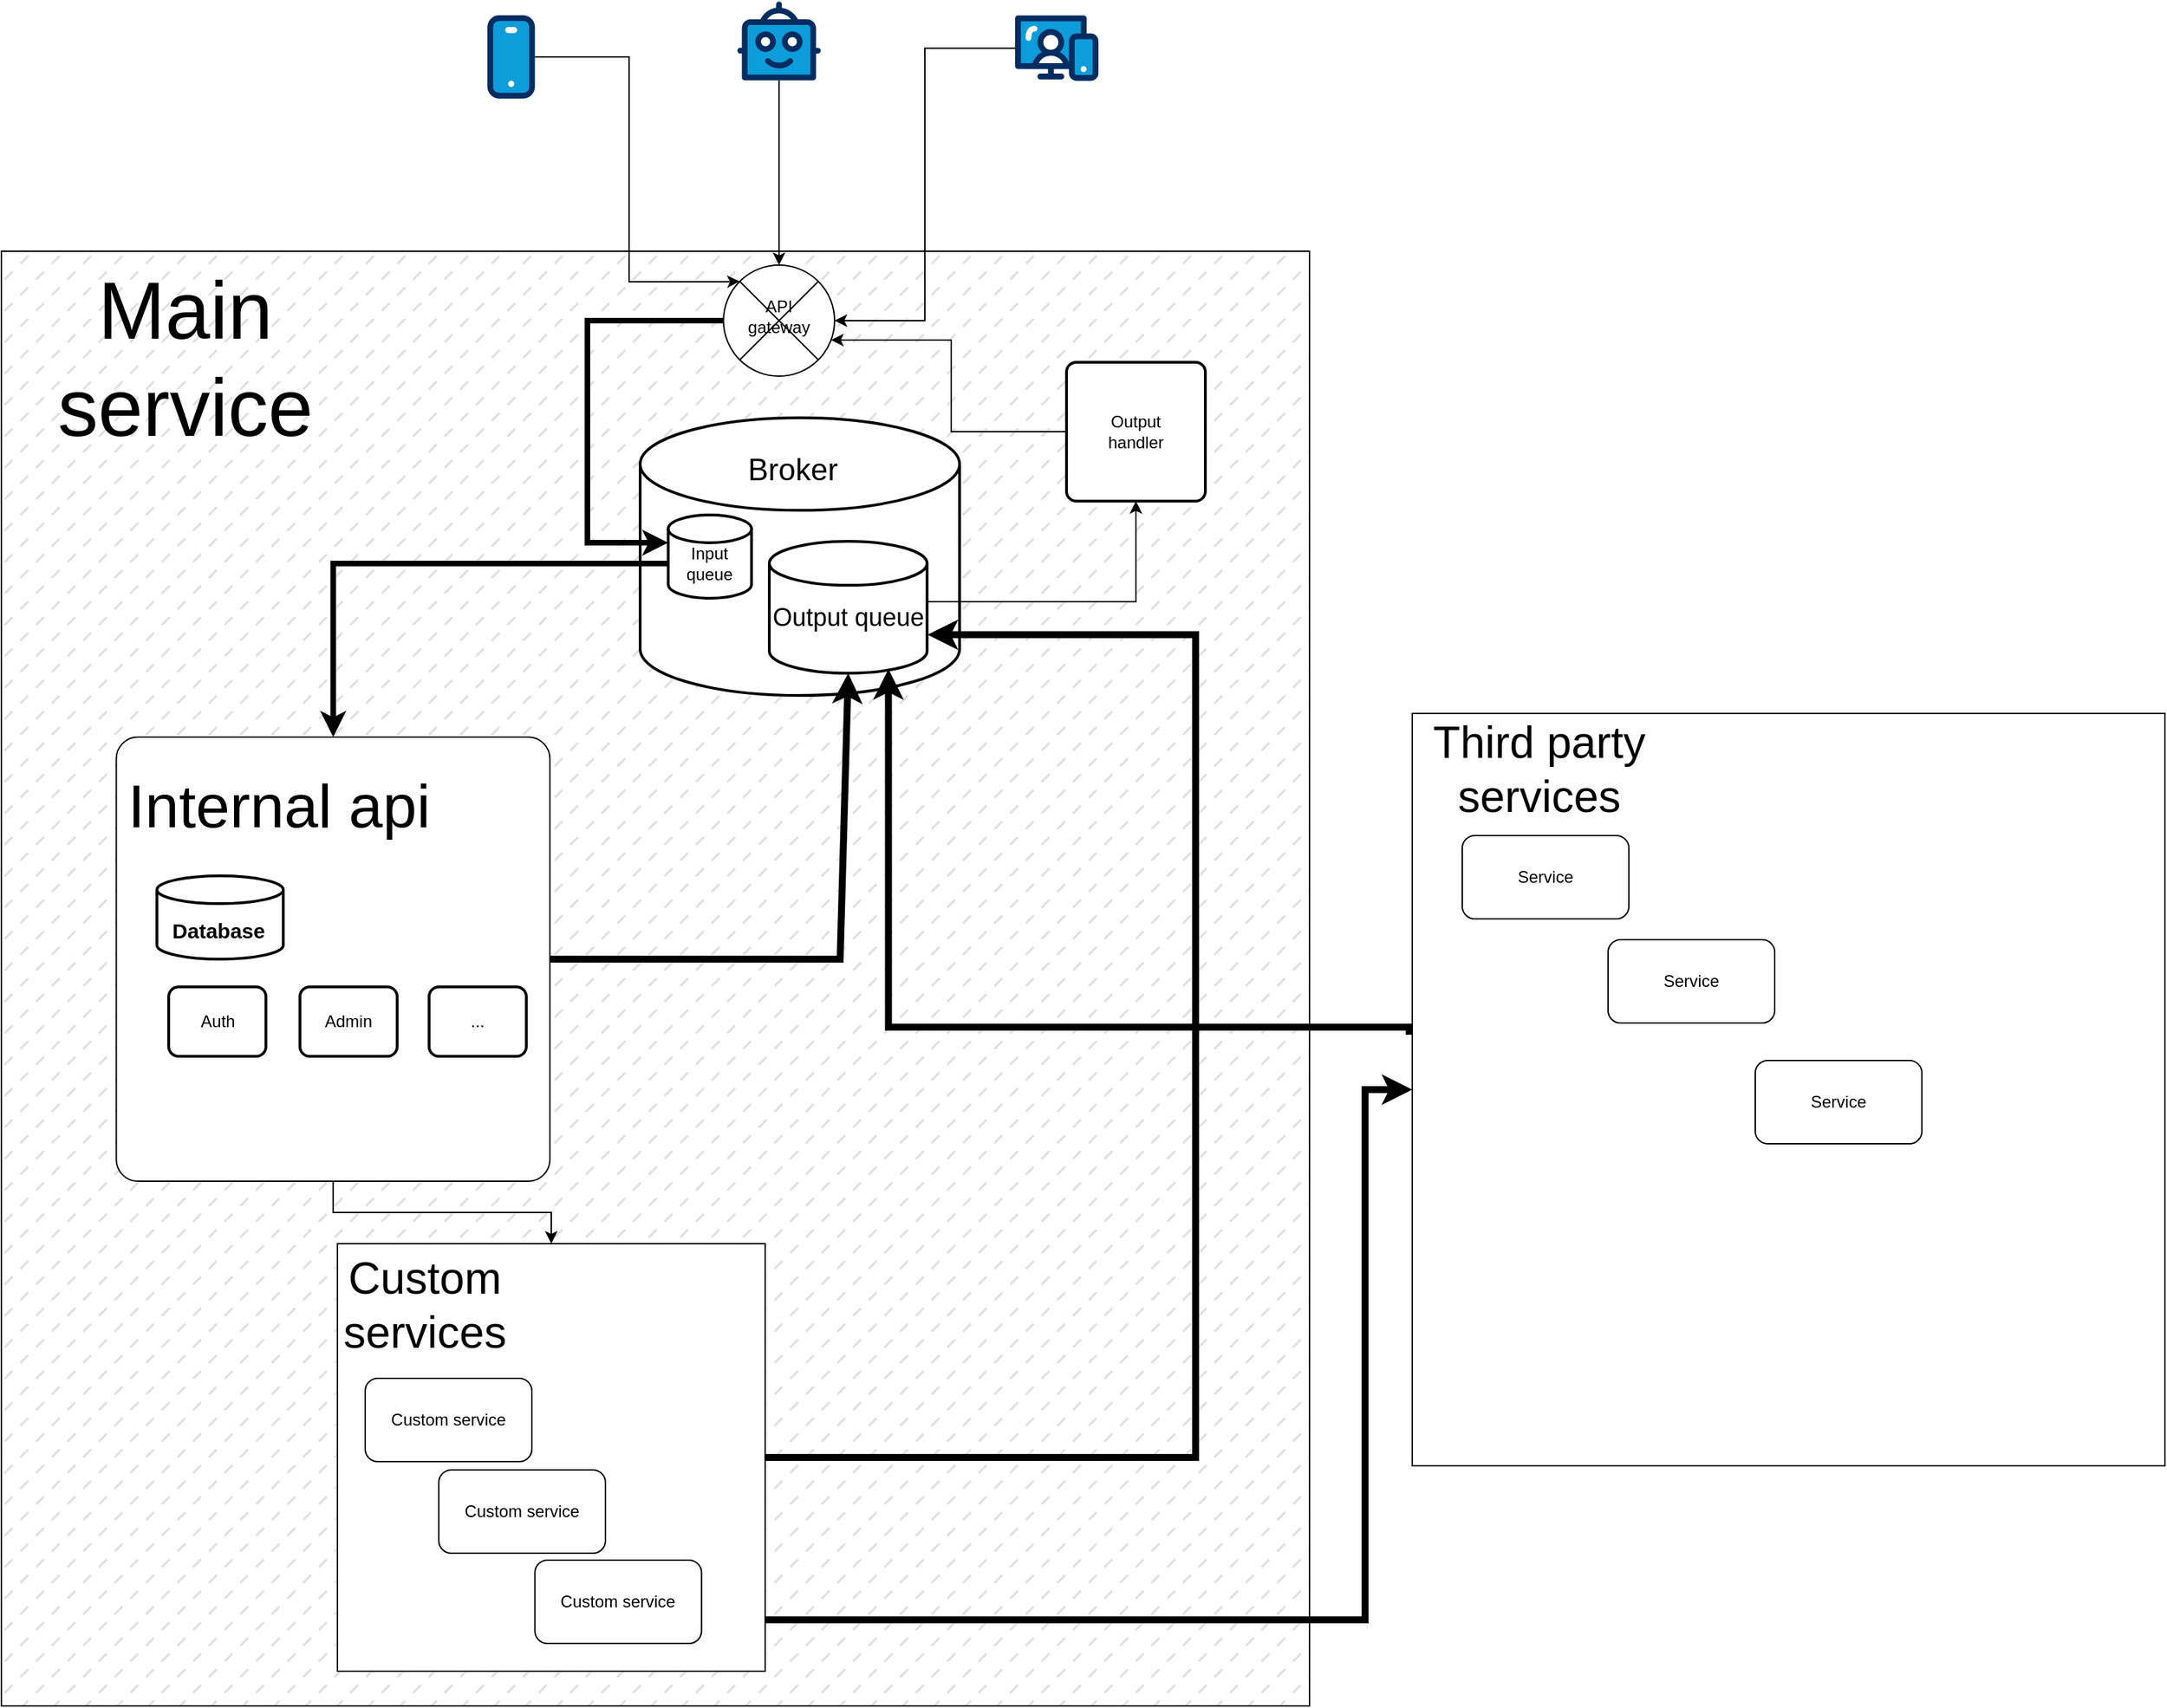 <mxfile version="23.0.2" type="github">
  <diagram name="Страница — 1" id="3ypb12OLn9cbFuzDpMZV">
    <mxGraphModel dx="2264" dy="1156" grid="0" gridSize="10" guides="1" tooltips="1" connect="1" arrows="1" fold="1" page="1" pageScale="1" pageWidth="1654" pageHeight="2336" math="0" shadow="0">
      <root>
        <mxCell id="0" />
        <mxCell id="1" parent="0" />
        <mxCell id="QA4K_AYcnJ7Ef9XnevaO-1" value="" style="rounded=0;whiteSpace=wrap;html=1;fillColor=#dedede;fillStyle=dashed;" vertex="1" parent="1">
          <mxGeometry x="60" y="300" width="942" height="1048" as="geometry" />
        </mxCell>
        <mxCell id="QA4K_AYcnJ7Ef9XnevaO-2" style="edgeStyle=orthogonalEdgeStyle;rounded=0;orthogonalLoop=1;jettySize=auto;html=1;" edge="1" parent="1" source="QA4K_AYcnJ7Ef9XnevaO-3" target="QA4K_AYcnJ7Ef9XnevaO-8">
          <mxGeometry relative="1" as="geometry" />
        </mxCell>
        <mxCell id="QA4K_AYcnJ7Ef9XnevaO-3" value="" style="verticalLabelPosition=bottom;aspect=fixed;html=1;shape=mxgraph.salesforce.bots;" vertex="1" parent="1">
          <mxGeometry x="590" y="120" width="60" height="57" as="geometry" />
        </mxCell>
        <mxCell id="QA4K_AYcnJ7Ef9XnevaO-4" style="edgeStyle=orthogonalEdgeStyle;rounded=0;orthogonalLoop=1;jettySize=auto;html=1;entryX=1;entryY=0.5;entryDx=0;entryDy=0;" edge="1" parent="1" source="QA4K_AYcnJ7Ef9XnevaO-5" target="QA4K_AYcnJ7Ef9XnevaO-8">
          <mxGeometry relative="1" as="geometry" />
        </mxCell>
        <mxCell id="QA4K_AYcnJ7Ef9XnevaO-5" value="" style="verticalLabelPosition=bottom;aspect=fixed;html=1;shape=mxgraph.salesforce.web;" vertex="1" parent="1">
          <mxGeometry x="790" y="130" width="60" height="47.4" as="geometry" />
        </mxCell>
        <mxCell id="QA4K_AYcnJ7Ef9XnevaO-6" style="edgeStyle=orthogonalEdgeStyle;rounded=0;orthogonalLoop=1;jettySize=auto;html=1;entryX=0;entryY=0;entryDx=0;entryDy=0;" edge="1" parent="1" source="QA4K_AYcnJ7Ef9XnevaO-7" target="QA4K_AYcnJ7Ef9XnevaO-8">
          <mxGeometry relative="1" as="geometry">
            <Array as="points">
              <mxPoint x="512" y="160" />
              <mxPoint x="512" y="322" />
              <mxPoint x="580" y="322" />
            </Array>
          </mxGeometry>
        </mxCell>
        <mxCell id="QA4K_AYcnJ7Ef9XnevaO-7" value="" style="verticalLabelPosition=bottom;aspect=fixed;html=1;shape=mxgraph.salesforce.apps;" vertex="1" parent="1">
          <mxGeometry x="410" y="130" width="34.2" height="60" as="geometry" />
        </mxCell>
        <mxCell id="QA4K_AYcnJ7Ef9XnevaO-8" value="" style="shape=sumEllipse;perimeter=ellipsePerimeter;whiteSpace=wrap;html=1;backgroundOutline=1;" vertex="1" parent="1">
          <mxGeometry x="580" y="310" width="80" height="80" as="geometry" />
        </mxCell>
        <mxCell id="QA4K_AYcnJ7Ef9XnevaO-9" value="API gateway" style="text;html=1;strokeColor=none;fillColor=none;align=center;verticalAlign=middle;whiteSpace=wrap;rounded=0;" vertex="1" parent="1">
          <mxGeometry x="590" y="332" width="60" height="30" as="geometry" />
        </mxCell>
        <mxCell id="QA4K_AYcnJ7Ef9XnevaO-10" value="Main service&lt;br style=&quot;font-size: 58px;&quot;&gt;" style="text;html=1;strokeColor=none;fillColor=none;align=center;verticalAlign=middle;whiteSpace=wrap;rounded=0;fontSize=58;" vertex="1" parent="1">
          <mxGeometry x="72" y="310" width="241" height="133" as="geometry" />
        </mxCell>
        <mxCell id="QA4K_AYcnJ7Ef9XnevaO-11" style="edgeStyle=orthogonalEdgeStyle;rounded=0;orthogonalLoop=1;jettySize=auto;html=1;exitX=0.5;exitY=1;exitDx=0;exitDy=0;" edge="1" parent="1" source="QA4K_AYcnJ7Ef9XnevaO-12" target="QA4K_AYcnJ7Ef9XnevaO-33">
          <mxGeometry relative="1" as="geometry" />
        </mxCell>
        <mxCell id="QA4K_AYcnJ7Ef9XnevaO-12" value="" style="rounded=1;whiteSpace=wrap;html=1;arcSize=5;" vertex="1" parent="1">
          <mxGeometry x="142.75" y="650" width="312.25" height="320" as="geometry" />
        </mxCell>
        <mxCell id="QA4K_AYcnJ7Ef9XnevaO-13" value="&lt;font style=&quot;font-size: 44px;&quot;&gt;Internal api&lt;/font&gt;" style="text;html=1;strokeColor=none;fillColor=none;align=center;verticalAlign=middle;whiteSpace=wrap;rounded=0;" vertex="1" parent="1">
          <mxGeometry x="150" y="650" width="220" height="100" as="geometry" />
        </mxCell>
        <mxCell id="QA4K_AYcnJ7Ef9XnevaO-14" value="Auth" style="rounded=1;whiteSpace=wrap;html=1;absoluteArcSize=1;arcSize=14;strokeWidth=2;" vertex="1" parent="1">
          <mxGeometry x="180.5" y="830" width="70" height="50" as="geometry" />
        </mxCell>
        <mxCell id="QA4K_AYcnJ7Ef9XnevaO-15" value="" style="strokeWidth=2;html=1;shape=mxgraph.flowchart.database;whiteSpace=wrap;" vertex="1" parent="1">
          <mxGeometry x="520" y="420" width="230" height="200" as="geometry" />
        </mxCell>
        <mxCell id="QA4K_AYcnJ7Ef9XnevaO-16" value="Admin" style="rounded=1;whiteSpace=wrap;html=1;absoluteArcSize=1;arcSize=14;strokeWidth=2;" vertex="1" parent="1">
          <mxGeometry x="275" y="830" width="70" height="50" as="geometry" />
        </mxCell>
        <mxCell id="QA4K_AYcnJ7Ef9XnevaO-17" value="..." style="rounded=1;whiteSpace=wrap;html=1;absoluteArcSize=1;arcSize=14;strokeWidth=2;" vertex="1" parent="1">
          <mxGeometry x="368" y="830" width="70" height="50" as="geometry" />
        </mxCell>
        <mxCell id="QA4K_AYcnJ7Ef9XnevaO-18" value="" style="group;fontSize=19;" vertex="1" connectable="0" parent="1">
          <mxGeometry x="613" y="509" width="114" height="95" as="geometry" />
        </mxCell>
        <mxCell id="QA4K_AYcnJ7Ef9XnevaO-19" value="" style="strokeWidth=2;html=1;shape=mxgraph.flowchart.database;whiteSpace=wrap;" vertex="1" parent="QA4K_AYcnJ7Ef9XnevaO-18">
          <mxGeometry width="113.621" height="95" as="geometry" />
        </mxCell>
        <mxCell id="QA4K_AYcnJ7Ef9XnevaO-20" value="&lt;font style=&quot;font-size: 18px;&quot;&gt;Output queue&lt;/font&gt;" style="text;html=1;strokeColor=none;fillColor=none;align=center;verticalAlign=middle;whiteSpace=wrap;rounded=0;" vertex="1" parent="QA4K_AYcnJ7Ef9XnevaO-18">
          <mxGeometry x="0.379" y="31.667" width="113.621" height="47.5" as="geometry" />
        </mxCell>
        <mxCell id="QA4K_AYcnJ7Ef9XnevaO-21" style="edgeStyle=orthogonalEdgeStyle;rounded=0;orthogonalLoop=1;jettySize=auto;html=1;" edge="1" parent="1" source="QA4K_AYcnJ7Ef9XnevaO-22" target="QA4K_AYcnJ7Ef9XnevaO-8">
          <mxGeometry relative="1" as="geometry">
            <Array as="points">
              <mxPoint x="744" y="430" />
              <mxPoint x="744" y="364" />
            </Array>
          </mxGeometry>
        </mxCell>
        <mxCell id="QA4K_AYcnJ7Ef9XnevaO-22" value="" style="rounded=1;whiteSpace=wrap;html=1;absoluteArcSize=1;arcSize=14;strokeWidth=2;" vertex="1" parent="1">
          <mxGeometry x="827" y="380" width="100" height="100" as="geometry" />
        </mxCell>
        <mxCell id="QA4K_AYcnJ7Ef9XnevaO-23" value="" style="group" vertex="1" connectable="0" parent="1">
          <mxGeometry x="560" y="490" width="60.2" height="60" as="geometry" />
        </mxCell>
        <mxCell id="QA4K_AYcnJ7Ef9XnevaO-24" value="" style="strokeWidth=2;html=1;shape=mxgraph.flowchart.database;whiteSpace=wrap;" vertex="1" parent="QA4K_AYcnJ7Ef9XnevaO-23">
          <mxGeometry x="-19.8" width="60" height="60" as="geometry" />
        </mxCell>
        <mxCell id="QA4K_AYcnJ7Ef9XnevaO-25" value="Input queue" style="text;html=1;strokeColor=none;fillColor=none;align=center;verticalAlign=middle;whiteSpace=wrap;rounded=0;" vertex="1" parent="QA4K_AYcnJ7Ef9XnevaO-23">
          <mxGeometry x="-19.8" y="20" width="60" height="30" as="geometry" />
        </mxCell>
        <mxCell id="QA4K_AYcnJ7Ef9XnevaO-26" style="edgeStyle=orthogonalEdgeStyle;rounded=0;orthogonalLoop=1;jettySize=auto;html=1;strokeWidth=4;" edge="1" parent="1" source="QA4K_AYcnJ7Ef9XnevaO-25" target="QA4K_AYcnJ7Ef9XnevaO-12">
          <mxGeometry relative="1" as="geometry" />
        </mxCell>
        <mxCell id="QA4K_AYcnJ7Ef9XnevaO-27" value="" style="endArrow=classic;html=1;rounded=0;exitX=1;exitY=0.5;exitDx=0;exitDy=0;entryX=0.5;entryY=1;entryDx=0;entryDy=0;strokeWidth=5;entryPerimeter=0;" edge="1" parent="1" source="QA4K_AYcnJ7Ef9XnevaO-12" target="QA4K_AYcnJ7Ef9XnevaO-19">
          <mxGeometry width="50" height="50" relative="1" as="geometry">
            <mxPoint x="750" y="780" as="sourcePoint" />
            <mxPoint x="800" y="730" as="targetPoint" />
            <Array as="points">
              <mxPoint x="636" y="810" />
              <mxPoint x="664" y="810" />
            </Array>
          </mxGeometry>
        </mxCell>
        <mxCell id="QA4K_AYcnJ7Ef9XnevaO-28" style="edgeStyle=orthogonalEdgeStyle;rounded=0;orthogonalLoop=1;jettySize=auto;html=1;exitX=1;exitY=0.25;exitDx=0;exitDy=0;" edge="1" parent="1" source="QA4K_AYcnJ7Ef9XnevaO-20" target="QA4K_AYcnJ7Ef9XnevaO-22">
          <mxGeometry relative="1" as="geometry" />
        </mxCell>
        <mxCell id="QA4K_AYcnJ7Ef9XnevaO-29" value="Output handler" style="text;html=1;strokeColor=none;fillColor=none;align=center;verticalAlign=middle;whiteSpace=wrap;rounded=0;" vertex="1" parent="1">
          <mxGeometry x="847" y="415" width="60" height="30" as="geometry" />
        </mxCell>
        <mxCell id="QA4K_AYcnJ7Ef9XnevaO-30" style="edgeStyle=orthogonalEdgeStyle;rounded=0;orthogonalLoop=1;jettySize=auto;html=1;exitX=0;exitY=0.5;exitDx=0;exitDy=0;strokeWidth=4;entryX=0;entryY=0;entryDx=0;entryDy=0;" edge="1" parent="1" source="QA4K_AYcnJ7Ef9XnevaO-8" target="QA4K_AYcnJ7Ef9XnevaO-25">
          <mxGeometry relative="1" as="geometry">
            <Array as="points">
              <mxPoint x="482" y="350" />
              <mxPoint x="482" y="510" />
            </Array>
            <mxPoint x="539" y="517" as="targetPoint" />
          </mxGeometry>
        </mxCell>
        <mxCell id="QA4K_AYcnJ7Ef9XnevaO-31" style="edgeStyle=orthogonalEdgeStyle;rounded=0;orthogonalLoop=1;jettySize=auto;html=1;fillColor=#d5e8d4;strokeColor=#000000;strokeWidth=5;" edge="1" parent="1" source="QA4K_AYcnJ7Ef9XnevaO-33" target="QA4K_AYcnJ7Ef9XnevaO-40">
          <mxGeometry relative="1" as="geometry">
            <Array as="points">
              <mxPoint x="1042" y="1286" />
            </Array>
          </mxGeometry>
        </mxCell>
        <mxCell id="QA4K_AYcnJ7Ef9XnevaO-32" style="edgeStyle=orthogonalEdgeStyle;rounded=0;orthogonalLoop=1;jettySize=auto;html=1;exitX=1;exitY=0.5;exitDx=0;exitDy=0;entryX=1;entryY=0.75;entryDx=0;entryDy=0;strokeWidth=5;" edge="1" parent="1" source="QA4K_AYcnJ7Ef9XnevaO-33" target="QA4K_AYcnJ7Ef9XnevaO-20">
          <mxGeometry relative="1" as="geometry">
            <Array as="points">
              <mxPoint x="920" y="1169" />
              <mxPoint x="920" y="576" />
            </Array>
          </mxGeometry>
        </mxCell>
        <mxCell id="QA4K_AYcnJ7Ef9XnevaO-33" value="" style="whiteSpace=wrap;html=1;aspect=fixed;" vertex="1" parent="1">
          <mxGeometry x="302" y="1015" width="308" height="308" as="geometry" />
        </mxCell>
        <mxCell id="QA4K_AYcnJ7Ef9XnevaO-34" value="&lt;font style=&quot;font-size: 32px;&quot;&gt;Custom services&lt;br&gt;&lt;/font&gt;" style="text;html=1;strokeColor=none;fillColor=none;align=center;verticalAlign=middle;whiteSpace=wrap;rounded=0;" vertex="1" parent="1">
          <mxGeometry x="335" y="1044" width="60" height="30" as="geometry" />
        </mxCell>
        <mxCell id="QA4K_AYcnJ7Ef9XnevaO-35" value="Custom service" style="rounded=1;whiteSpace=wrap;html=1;" vertex="1" parent="1">
          <mxGeometry x="322" y="1112" width="120" height="60" as="geometry" />
        </mxCell>
        <mxCell id="QA4K_AYcnJ7Ef9XnevaO-36" value="Custom service" style="rounded=1;whiteSpace=wrap;html=1;" vertex="1" parent="1">
          <mxGeometry x="375" y="1178" width="120" height="60" as="geometry" />
        </mxCell>
        <mxCell id="QA4K_AYcnJ7Ef9XnevaO-37" value="Custom service" style="rounded=1;whiteSpace=wrap;html=1;" vertex="1" parent="1">
          <mxGeometry x="444.2" y="1243" width="120" height="60" as="geometry" />
        </mxCell>
        <mxCell id="QA4K_AYcnJ7Ef9XnevaO-38" value="&lt;font style=&quot;font-size: 22px;&quot;&gt;Broker&lt;/font&gt;" style="text;html=1;strokeColor=none;fillColor=none;align=center;verticalAlign=middle;whiteSpace=wrap;rounded=0;" vertex="1" parent="1">
          <mxGeometry x="600" y="443" width="60" height="30" as="geometry" />
        </mxCell>
        <mxCell id="QA4K_AYcnJ7Ef9XnevaO-39" style="edgeStyle=orthogonalEdgeStyle;rounded=0;orthogonalLoop=1;jettySize=auto;html=1;exitX=-0.004;exitY=0.427;exitDx=0;exitDy=0;entryX=0.755;entryY=0.969;entryDx=0;entryDy=0;entryPerimeter=0;strokeWidth=5;exitPerimeter=0;" edge="1" parent="1" source="QA4K_AYcnJ7Ef9XnevaO-40" target="QA4K_AYcnJ7Ef9XnevaO-19">
          <mxGeometry relative="1" as="geometry">
            <Array as="points">
              <mxPoint x="1074" y="859" />
              <mxPoint x="699" y="859" />
            </Array>
          </mxGeometry>
        </mxCell>
        <mxCell id="QA4K_AYcnJ7Ef9XnevaO-40" value="" style="whiteSpace=wrap;html=1;aspect=fixed;" vertex="1" parent="1">
          <mxGeometry x="1076" y="633" width="542" height="542" as="geometry" />
        </mxCell>
        <mxCell id="QA4K_AYcnJ7Ef9XnevaO-41" value="&lt;font style=&quot;font-size: 32px;&quot;&gt;Third party services&lt;br&gt;&lt;/font&gt;" style="text;html=1;strokeColor=none;fillColor=none;align=center;verticalAlign=middle;whiteSpace=wrap;rounded=0;" vertex="1" parent="1">
          <mxGeometry x="1079" y="658" width="177" height="30" as="geometry" />
        </mxCell>
        <mxCell id="QA4K_AYcnJ7Ef9XnevaO-42" value="Service" style="rounded=1;whiteSpace=wrap;html=1;" vertex="1" parent="1">
          <mxGeometry x="1112" y="721" width="120" height="60" as="geometry" />
        </mxCell>
        <mxCell id="QA4K_AYcnJ7Ef9XnevaO-43" value="Service" style="rounded=1;whiteSpace=wrap;html=1;" vertex="1" parent="1">
          <mxGeometry x="1217" y="796" width="120" height="60" as="geometry" />
        </mxCell>
        <mxCell id="QA4K_AYcnJ7Ef9XnevaO-44" value="Service" style="rounded=1;whiteSpace=wrap;html=1;" vertex="1" parent="1">
          <mxGeometry x="1323" y="883" width="120" height="60" as="geometry" />
        </mxCell>
        <mxCell id="QA4K_AYcnJ7Ef9XnevaO-45" value="" style="group" vertex="1" connectable="0" parent="1">
          <mxGeometry x="160" y="750" width="111" height="60" as="geometry" />
        </mxCell>
        <mxCell id="QA4K_AYcnJ7Ef9XnevaO-46" value="" style="strokeWidth=2;html=1;shape=mxgraph.flowchart.database;whiteSpace=wrap;" vertex="1" parent="QA4K_AYcnJ7Ef9XnevaO-45">
          <mxGeometry x="12" width="91" height="60" as="geometry" />
        </mxCell>
        <mxCell id="QA4K_AYcnJ7Ef9XnevaO-47" value="&lt;font style=&quot;font-size: 15px;&quot;&gt;Database&lt;/font&gt;" style="text;strokeColor=none;fillColor=none;html=1;fontSize=24;fontStyle=1;verticalAlign=middle;align=center;" vertex="1" parent="QA4K_AYcnJ7Ef9XnevaO-45">
          <mxGeometry y="17" width="111" height="40" as="geometry" />
        </mxCell>
      </root>
    </mxGraphModel>
  </diagram>
</mxfile>
